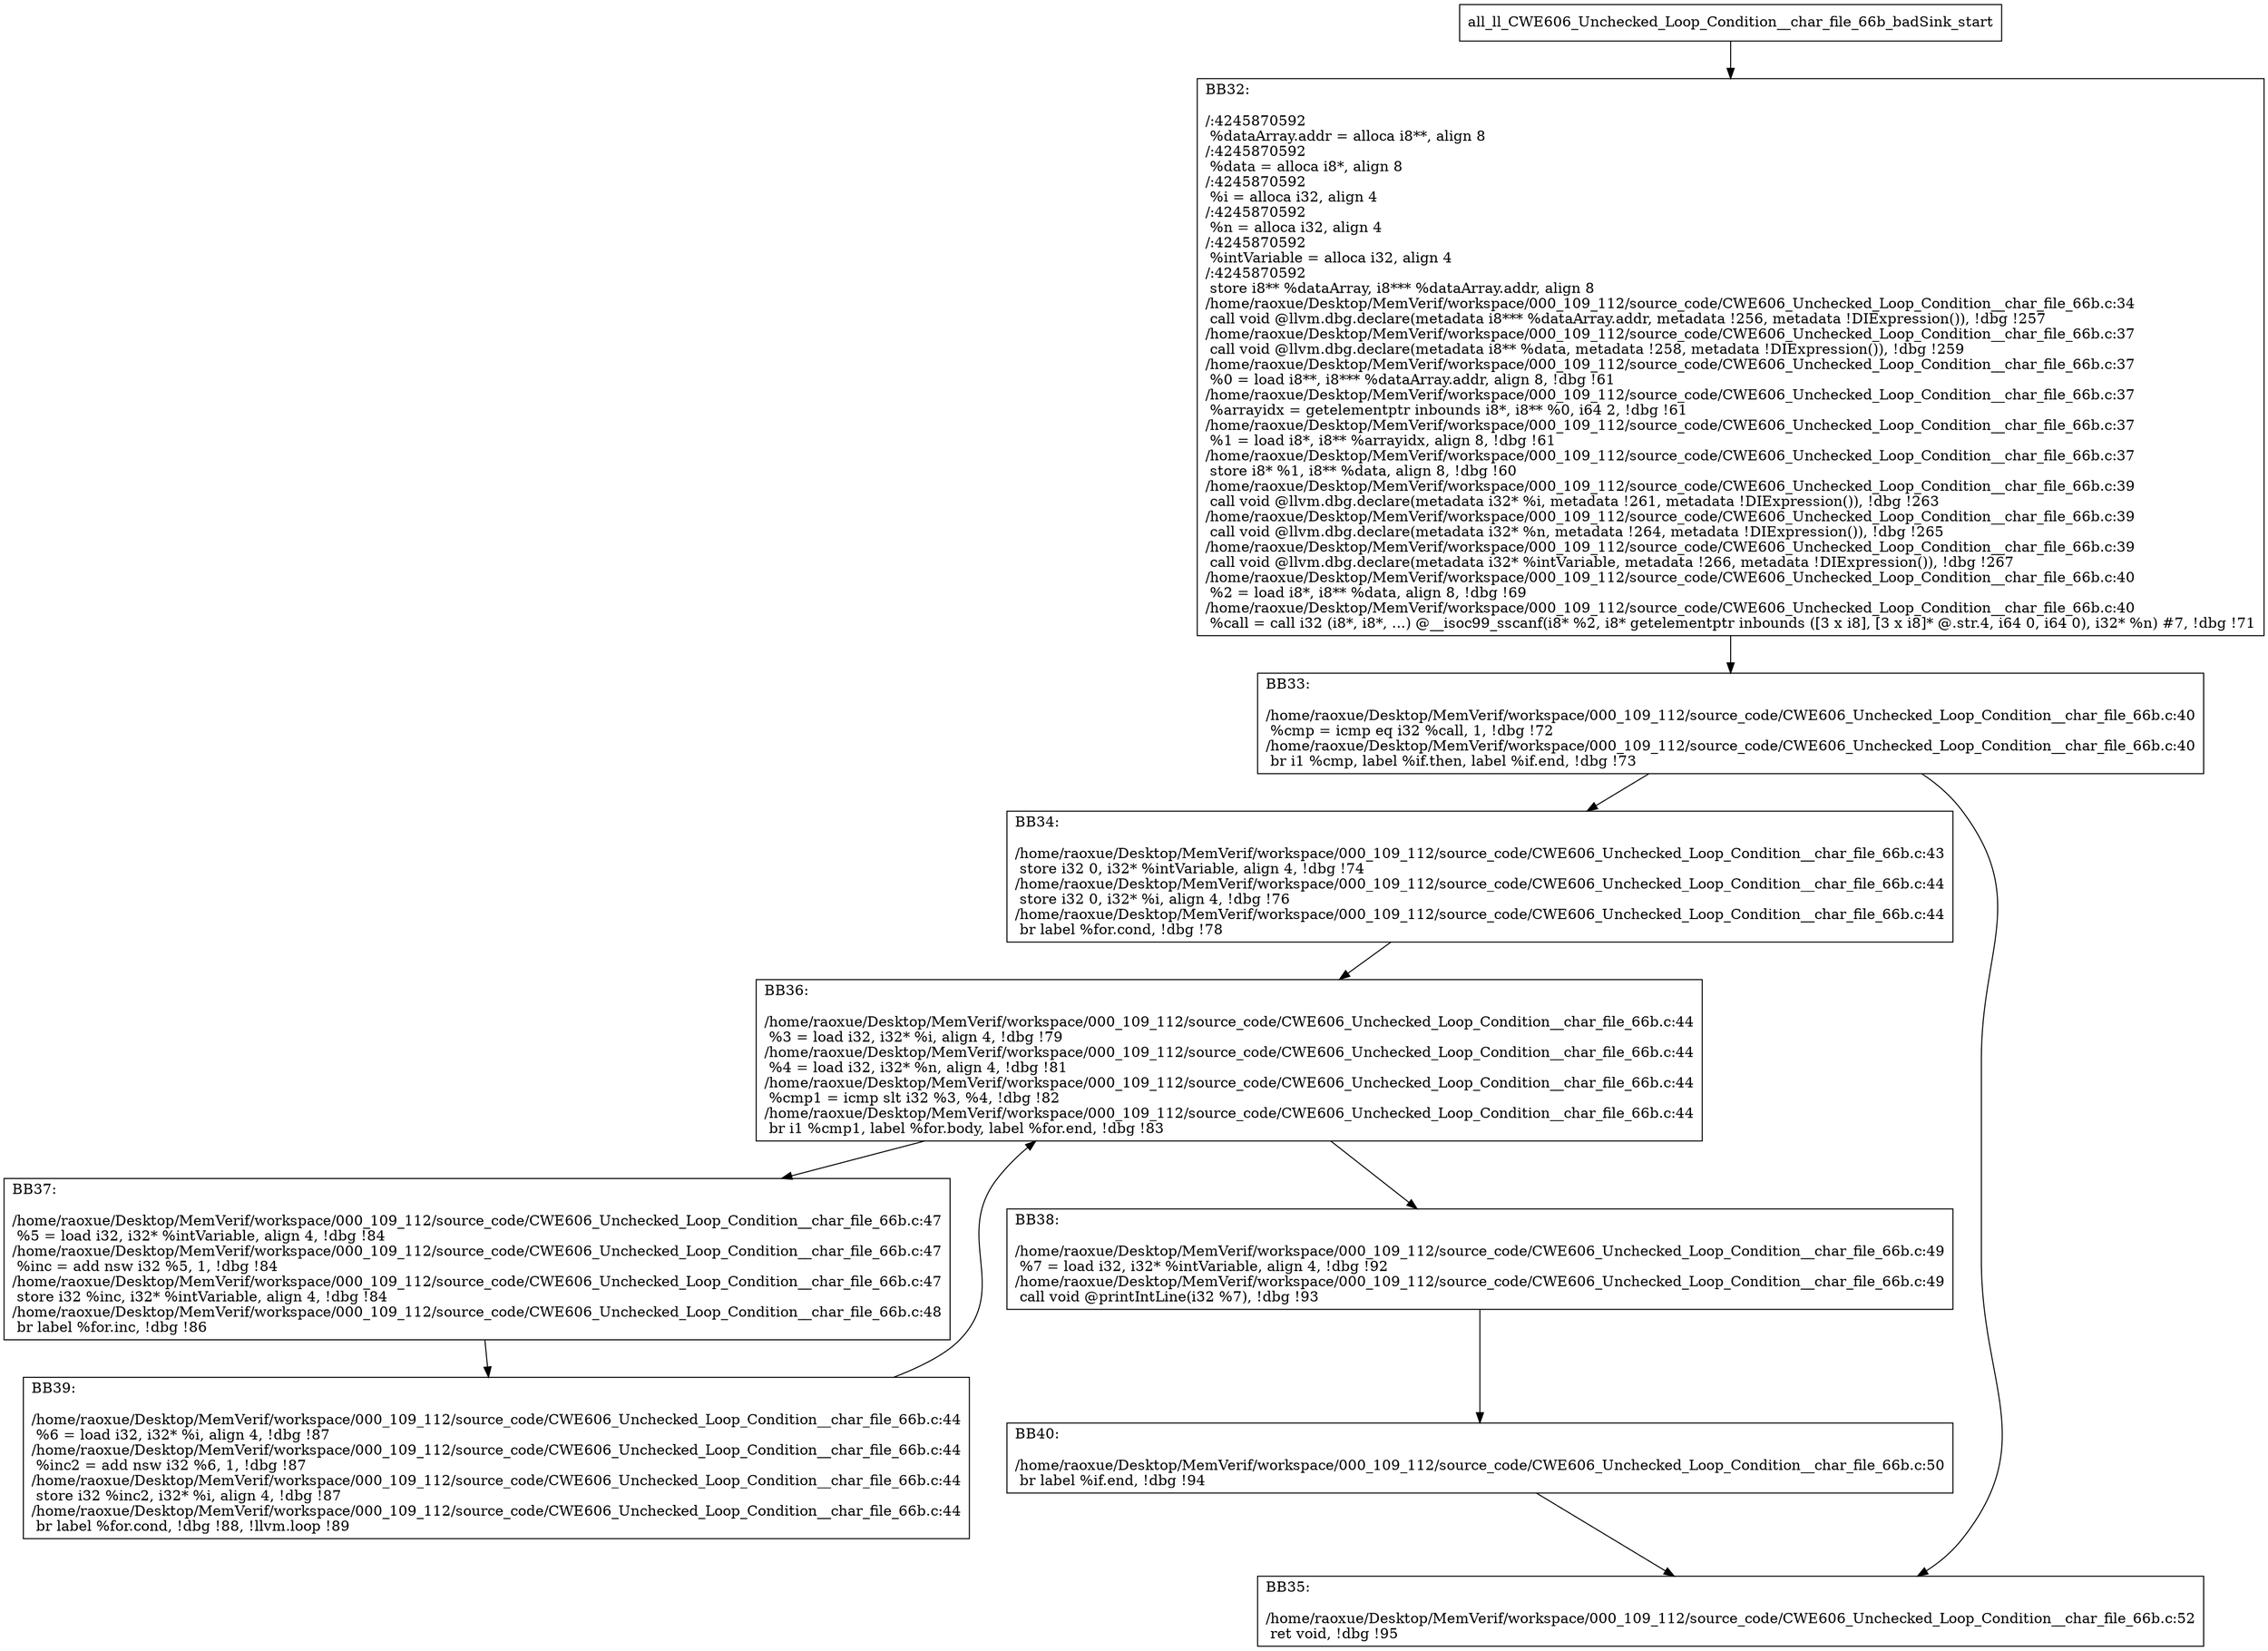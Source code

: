 digraph "CFG for'all_ll_CWE606_Unchecked_Loop_Condition__char_file_66b_badSink' function" {
	BBall_ll_CWE606_Unchecked_Loop_Condition__char_file_66b_badSink_start[shape=record,label="{all_ll_CWE606_Unchecked_Loop_Condition__char_file_66b_badSink_start}"];
	BBall_ll_CWE606_Unchecked_Loop_Condition__char_file_66b_badSink_start-> all_ll_CWE606_Unchecked_Loop_Condition__char_file_66b_badSinkBB32;
	all_ll_CWE606_Unchecked_Loop_Condition__char_file_66b_badSinkBB32 [shape=record, label="{BB32:\l\l/:4245870592\l
  %dataArray.addr = alloca i8**, align 8\l
/:4245870592\l
  %data = alloca i8*, align 8\l
/:4245870592\l
  %i = alloca i32, align 4\l
/:4245870592\l
  %n = alloca i32, align 4\l
/:4245870592\l
  %intVariable = alloca i32, align 4\l
/:4245870592\l
  store i8** %dataArray, i8*** %dataArray.addr, align 8\l
/home/raoxue/Desktop/MemVerif/workspace/000_109_112/source_code/CWE606_Unchecked_Loop_Condition__char_file_66b.c:34\l
  call void @llvm.dbg.declare(metadata i8*** %dataArray.addr, metadata !256, metadata !DIExpression()), !dbg !257\l
/home/raoxue/Desktop/MemVerif/workspace/000_109_112/source_code/CWE606_Unchecked_Loop_Condition__char_file_66b.c:37\l
  call void @llvm.dbg.declare(metadata i8** %data, metadata !258, metadata !DIExpression()), !dbg !259\l
/home/raoxue/Desktop/MemVerif/workspace/000_109_112/source_code/CWE606_Unchecked_Loop_Condition__char_file_66b.c:37\l
  %0 = load i8**, i8*** %dataArray.addr, align 8, !dbg !61\l
/home/raoxue/Desktop/MemVerif/workspace/000_109_112/source_code/CWE606_Unchecked_Loop_Condition__char_file_66b.c:37\l
  %arrayidx = getelementptr inbounds i8*, i8** %0, i64 2, !dbg !61\l
/home/raoxue/Desktop/MemVerif/workspace/000_109_112/source_code/CWE606_Unchecked_Loop_Condition__char_file_66b.c:37\l
  %1 = load i8*, i8** %arrayidx, align 8, !dbg !61\l
/home/raoxue/Desktop/MemVerif/workspace/000_109_112/source_code/CWE606_Unchecked_Loop_Condition__char_file_66b.c:37\l
  store i8* %1, i8** %data, align 8, !dbg !60\l
/home/raoxue/Desktop/MemVerif/workspace/000_109_112/source_code/CWE606_Unchecked_Loop_Condition__char_file_66b.c:39\l
  call void @llvm.dbg.declare(metadata i32* %i, metadata !261, metadata !DIExpression()), !dbg !263\l
/home/raoxue/Desktop/MemVerif/workspace/000_109_112/source_code/CWE606_Unchecked_Loop_Condition__char_file_66b.c:39\l
  call void @llvm.dbg.declare(metadata i32* %n, metadata !264, metadata !DIExpression()), !dbg !265\l
/home/raoxue/Desktop/MemVerif/workspace/000_109_112/source_code/CWE606_Unchecked_Loop_Condition__char_file_66b.c:39\l
  call void @llvm.dbg.declare(metadata i32* %intVariable, metadata !266, metadata !DIExpression()), !dbg !267\l
/home/raoxue/Desktop/MemVerif/workspace/000_109_112/source_code/CWE606_Unchecked_Loop_Condition__char_file_66b.c:40\l
  %2 = load i8*, i8** %data, align 8, !dbg !69\l
/home/raoxue/Desktop/MemVerif/workspace/000_109_112/source_code/CWE606_Unchecked_Loop_Condition__char_file_66b.c:40\l
  %call = call i32 (i8*, i8*, ...) @__isoc99_sscanf(i8* %2, i8* getelementptr inbounds ([3 x i8], [3 x i8]* @.str.4, i64 0, i64 0), i32* %n) #7, !dbg !71\l
}"];
	all_ll_CWE606_Unchecked_Loop_Condition__char_file_66b_badSinkBB32-> all_ll_CWE606_Unchecked_Loop_Condition__char_file_66b_badSinkBB33;
	all_ll_CWE606_Unchecked_Loop_Condition__char_file_66b_badSinkBB33 [shape=record, label="{BB33:\l\l/home/raoxue/Desktop/MemVerif/workspace/000_109_112/source_code/CWE606_Unchecked_Loop_Condition__char_file_66b.c:40\l
  %cmp = icmp eq i32 %call, 1, !dbg !72\l
/home/raoxue/Desktop/MemVerif/workspace/000_109_112/source_code/CWE606_Unchecked_Loop_Condition__char_file_66b.c:40\l
  br i1 %cmp, label %if.then, label %if.end, !dbg !73\l
}"];
	all_ll_CWE606_Unchecked_Loop_Condition__char_file_66b_badSinkBB33-> all_ll_CWE606_Unchecked_Loop_Condition__char_file_66b_badSinkBB34;
	all_ll_CWE606_Unchecked_Loop_Condition__char_file_66b_badSinkBB33-> all_ll_CWE606_Unchecked_Loop_Condition__char_file_66b_badSinkBB35;
	all_ll_CWE606_Unchecked_Loop_Condition__char_file_66b_badSinkBB34 [shape=record, label="{BB34:\l\l/home/raoxue/Desktop/MemVerif/workspace/000_109_112/source_code/CWE606_Unchecked_Loop_Condition__char_file_66b.c:43\l
  store i32 0, i32* %intVariable, align 4, !dbg !74\l
/home/raoxue/Desktop/MemVerif/workspace/000_109_112/source_code/CWE606_Unchecked_Loop_Condition__char_file_66b.c:44\l
  store i32 0, i32* %i, align 4, !dbg !76\l
/home/raoxue/Desktop/MemVerif/workspace/000_109_112/source_code/CWE606_Unchecked_Loop_Condition__char_file_66b.c:44\l
  br label %for.cond, !dbg !78\l
}"];
	all_ll_CWE606_Unchecked_Loop_Condition__char_file_66b_badSinkBB34-> all_ll_CWE606_Unchecked_Loop_Condition__char_file_66b_badSinkBB36;
	all_ll_CWE606_Unchecked_Loop_Condition__char_file_66b_badSinkBB36 [shape=record, label="{BB36:\l\l/home/raoxue/Desktop/MemVerif/workspace/000_109_112/source_code/CWE606_Unchecked_Loop_Condition__char_file_66b.c:44\l
  %3 = load i32, i32* %i, align 4, !dbg !79\l
/home/raoxue/Desktop/MemVerif/workspace/000_109_112/source_code/CWE606_Unchecked_Loop_Condition__char_file_66b.c:44\l
  %4 = load i32, i32* %n, align 4, !dbg !81\l
/home/raoxue/Desktop/MemVerif/workspace/000_109_112/source_code/CWE606_Unchecked_Loop_Condition__char_file_66b.c:44\l
  %cmp1 = icmp slt i32 %3, %4, !dbg !82\l
/home/raoxue/Desktop/MemVerif/workspace/000_109_112/source_code/CWE606_Unchecked_Loop_Condition__char_file_66b.c:44\l
  br i1 %cmp1, label %for.body, label %for.end, !dbg !83\l
}"];
	all_ll_CWE606_Unchecked_Loop_Condition__char_file_66b_badSinkBB36-> all_ll_CWE606_Unchecked_Loop_Condition__char_file_66b_badSinkBB37;
	all_ll_CWE606_Unchecked_Loop_Condition__char_file_66b_badSinkBB36-> all_ll_CWE606_Unchecked_Loop_Condition__char_file_66b_badSinkBB38;
	all_ll_CWE606_Unchecked_Loop_Condition__char_file_66b_badSinkBB37 [shape=record, label="{BB37:\l\l/home/raoxue/Desktop/MemVerif/workspace/000_109_112/source_code/CWE606_Unchecked_Loop_Condition__char_file_66b.c:47\l
  %5 = load i32, i32* %intVariable, align 4, !dbg !84\l
/home/raoxue/Desktop/MemVerif/workspace/000_109_112/source_code/CWE606_Unchecked_Loop_Condition__char_file_66b.c:47\l
  %inc = add nsw i32 %5, 1, !dbg !84\l
/home/raoxue/Desktop/MemVerif/workspace/000_109_112/source_code/CWE606_Unchecked_Loop_Condition__char_file_66b.c:47\l
  store i32 %inc, i32* %intVariable, align 4, !dbg !84\l
/home/raoxue/Desktop/MemVerif/workspace/000_109_112/source_code/CWE606_Unchecked_Loop_Condition__char_file_66b.c:48\l
  br label %for.inc, !dbg !86\l
}"];
	all_ll_CWE606_Unchecked_Loop_Condition__char_file_66b_badSinkBB37-> all_ll_CWE606_Unchecked_Loop_Condition__char_file_66b_badSinkBB39;
	all_ll_CWE606_Unchecked_Loop_Condition__char_file_66b_badSinkBB39 [shape=record, label="{BB39:\l\l/home/raoxue/Desktop/MemVerif/workspace/000_109_112/source_code/CWE606_Unchecked_Loop_Condition__char_file_66b.c:44\l
  %6 = load i32, i32* %i, align 4, !dbg !87\l
/home/raoxue/Desktop/MemVerif/workspace/000_109_112/source_code/CWE606_Unchecked_Loop_Condition__char_file_66b.c:44\l
  %inc2 = add nsw i32 %6, 1, !dbg !87\l
/home/raoxue/Desktop/MemVerif/workspace/000_109_112/source_code/CWE606_Unchecked_Loop_Condition__char_file_66b.c:44\l
  store i32 %inc2, i32* %i, align 4, !dbg !87\l
/home/raoxue/Desktop/MemVerif/workspace/000_109_112/source_code/CWE606_Unchecked_Loop_Condition__char_file_66b.c:44\l
  br label %for.cond, !dbg !88, !llvm.loop !89\l
}"];
	all_ll_CWE606_Unchecked_Loop_Condition__char_file_66b_badSinkBB39-> all_ll_CWE606_Unchecked_Loop_Condition__char_file_66b_badSinkBB36;
	all_ll_CWE606_Unchecked_Loop_Condition__char_file_66b_badSinkBB38 [shape=record, label="{BB38:\l\l/home/raoxue/Desktop/MemVerif/workspace/000_109_112/source_code/CWE606_Unchecked_Loop_Condition__char_file_66b.c:49\l
  %7 = load i32, i32* %intVariable, align 4, !dbg !92\l
/home/raoxue/Desktop/MemVerif/workspace/000_109_112/source_code/CWE606_Unchecked_Loop_Condition__char_file_66b.c:49\l
  call void @printIntLine(i32 %7), !dbg !93\l
}"];
	all_ll_CWE606_Unchecked_Loop_Condition__char_file_66b_badSinkBB38-> all_ll_CWE606_Unchecked_Loop_Condition__char_file_66b_badSinkBB40;
	all_ll_CWE606_Unchecked_Loop_Condition__char_file_66b_badSinkBB40 [shape=record, label="{BB40:\l\l/home/raoxue/Desktop/MemVerif/workspace/000_109_112/source_code/CWE606_Unchecked_Loop_Condition__char_file_66b.c:50\l
  br label %if.end, !dbg !94\l
}"];
	all_ll_CWE606_Unchecked_Loop_Condition__char_file_66b_badSinkBB40-> all_ll_CWE606_Unchecked_Loop_Condition__char_file_66b_badSinkBB35;
	all_ll_CWE606_Unchecked_Loop_Condition__char_file_66b_badSinkBB35 [shape=record, label="{BB35:\l\l/home/raoxue/Desktop/MemVerif/workspace/000_109_112/source_code/CWE606_Unchecked_Loop_Condition__char_file_66b.c:52\l
  ret void, !dbg !95\l
}"];
}
